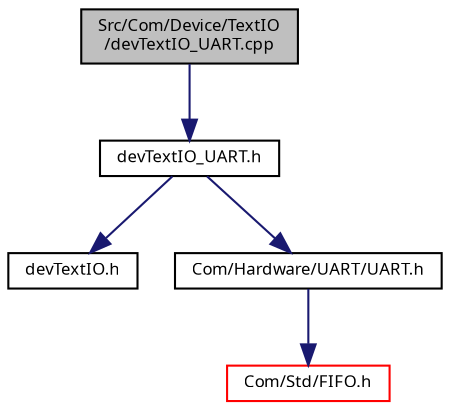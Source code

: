 digraph "Src/Com/Device/TextIO/devTextIO_UART.cpp"
{
  edge [fontname="Sans",fontsize="8",labelfontname="Sans",labelfontsize="8"];
  node [fontname="Sans",fontsize="8",shape=record];
  Node1 [label="Src/Com/Device/TextIO\l/devTextIO_UART.cpp",height=0.2,width=0.4,color="black", fillcolor="grey75", style="filled", fontcolor="black"];
  Node1 -> Node2 [color="midnightblue",fontsize="8",style="solid",fontname="Sans"];
  Node2 [label="devTextIO_UART.h",height=0.2,width=0.4,color="black", fillcolor="white", style="filled",URL="$dev_text_i_o___u_a_r_t_8h.html"];
  Node2 -> Node3 [color="midnightblue",fontsize="8",style="solid",fontname="Sans"];
  Node3 [label="devTextIO.h",height=0.2,width=0.4,color="black", fillcolor="white", style="filled",URL="$dev_text_i_o_8h.html"];
  Node2 -> Node4 [color="midnightblue",fontsize="8",style="solid",fontname="Sans"];
  Node4 [label="Com/Hardware/UART/UART.h",height=0.2,width=0.4,color="black", fillcolor="white", style="filled",URL="$_u_a_r_t_8h.html"];
  Node4 -> Node5 [color="midnightblue",fontsize="8",style="solid",fontname="Sans"];
  Node5 [label="Com/Std/FIFO.h",height=0.2,width=0.4,color="red", fillcolor="white", style="filled",URL="$_fifo_8h.html"];
}
